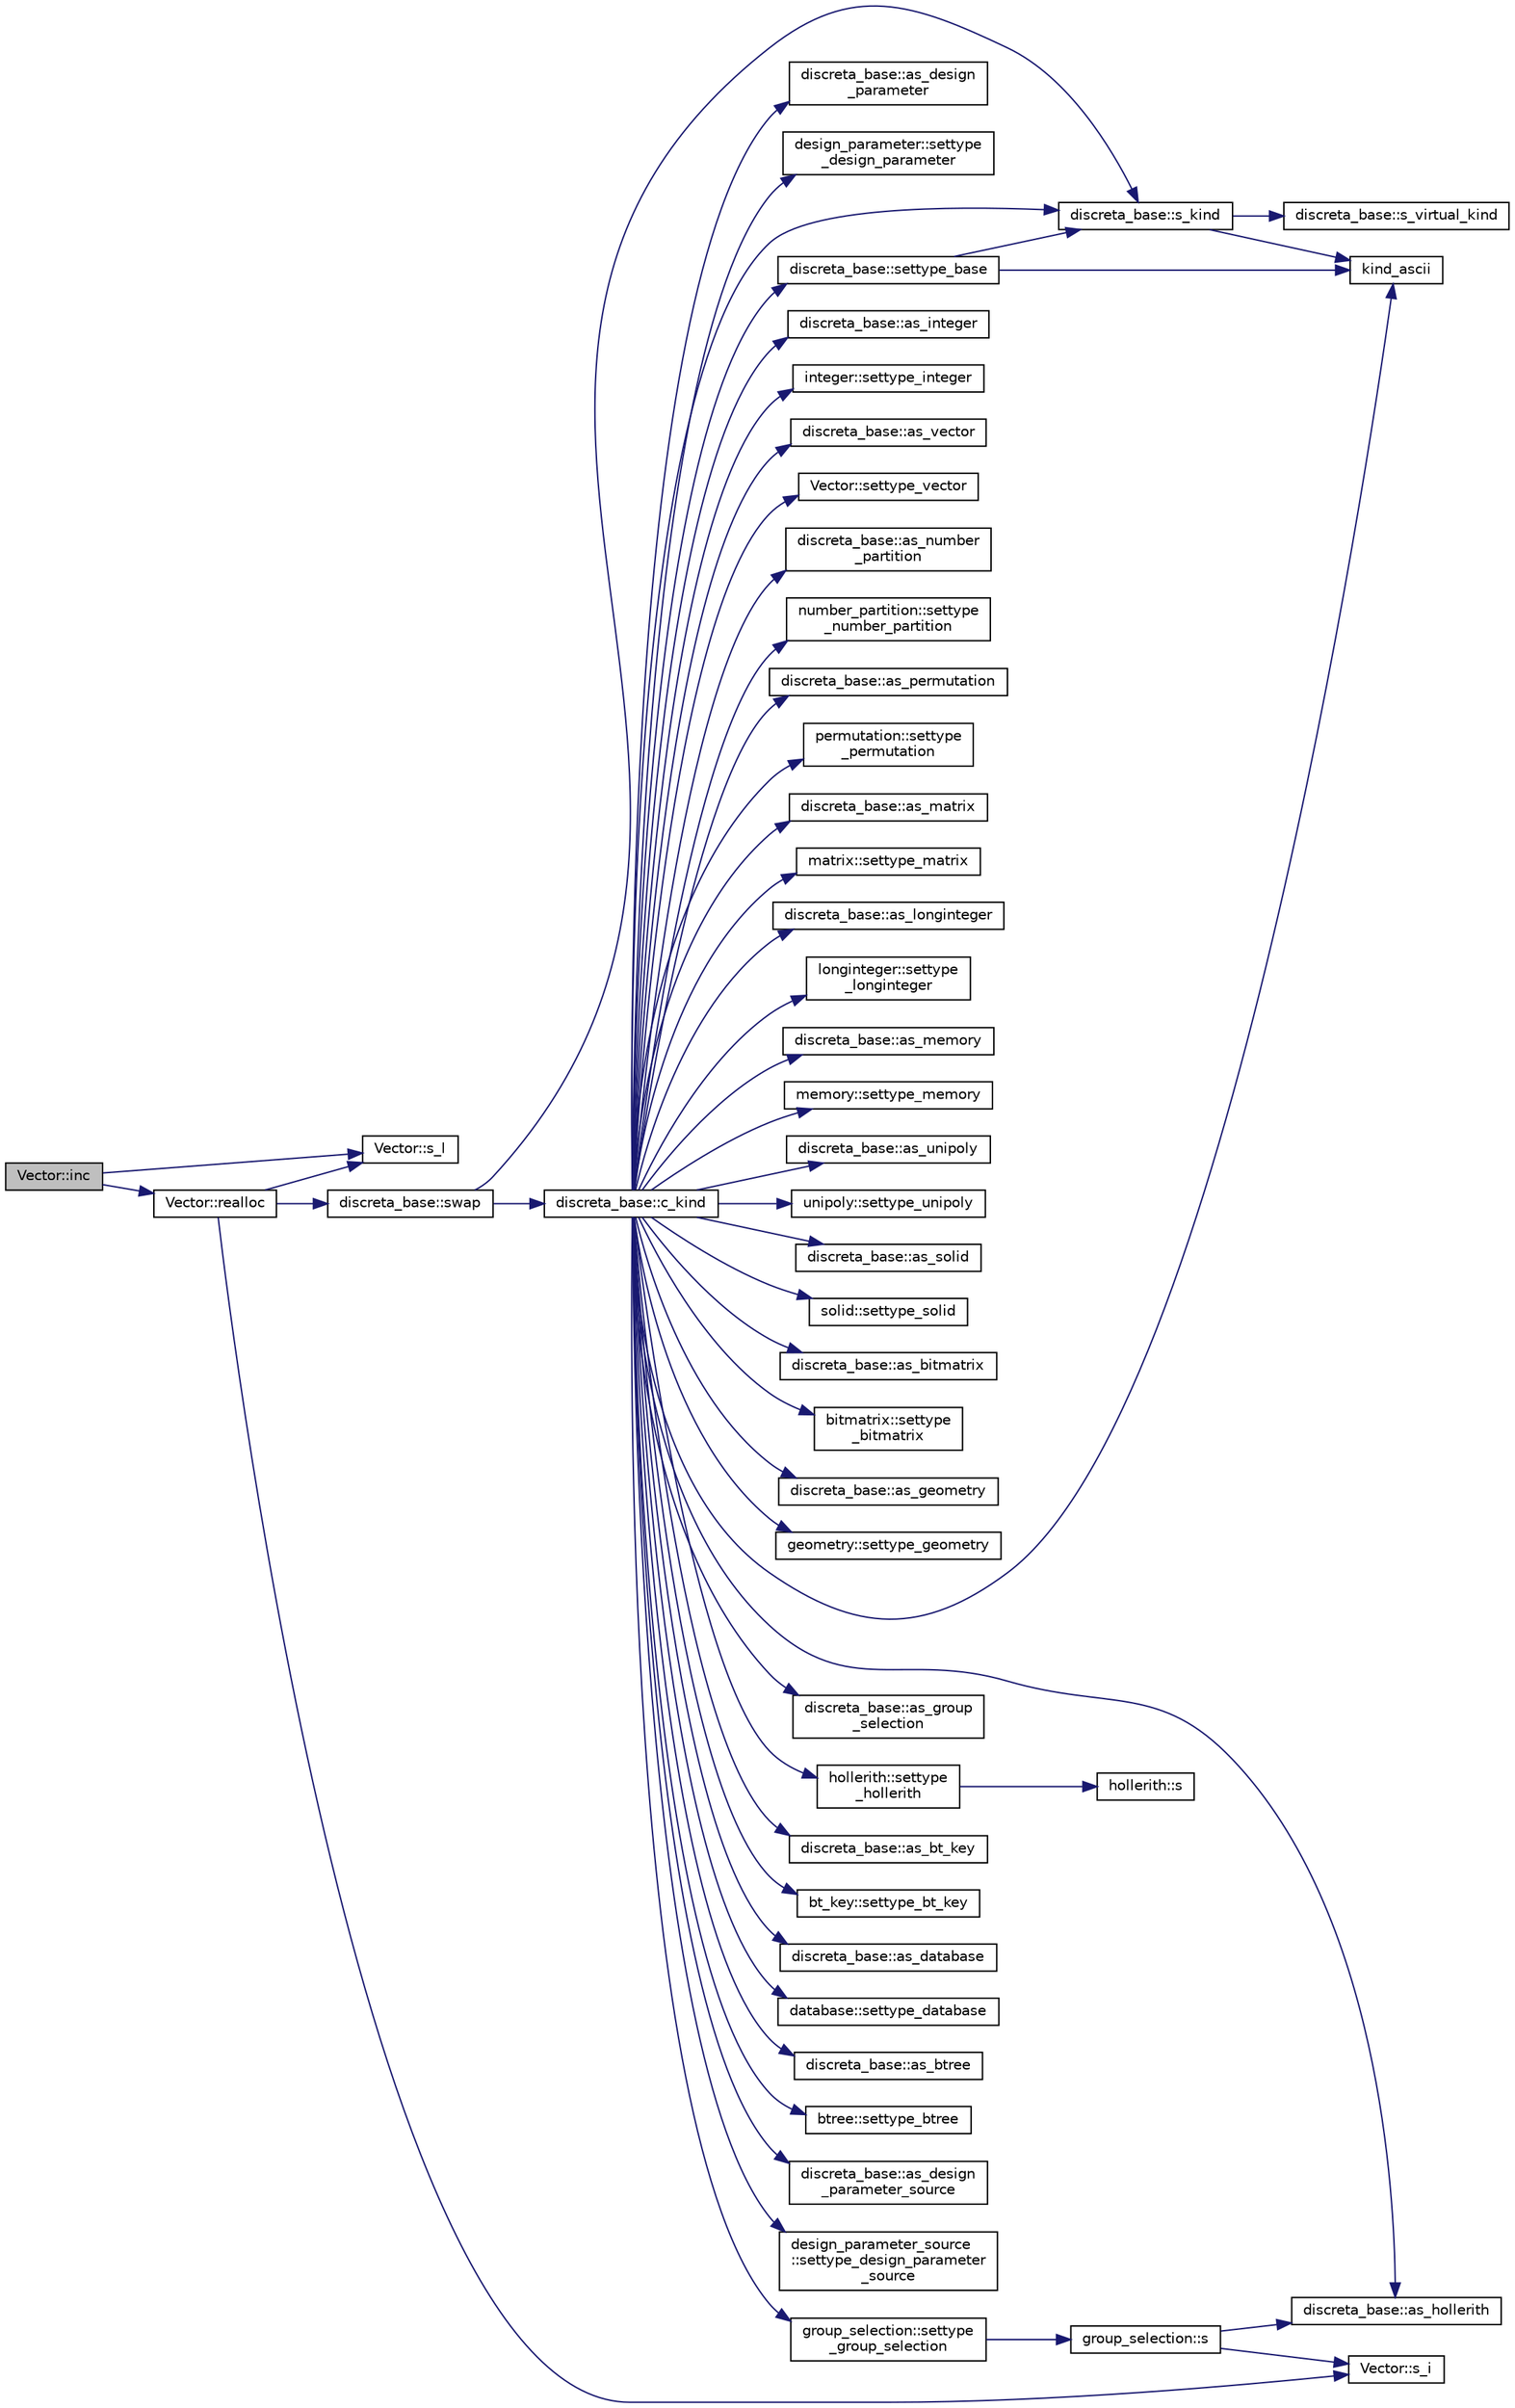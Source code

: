 digraph "Vector::inc"
{
  edge [fontname="Helvetica",fontsize="10",labelfontname="Helvetica",labelfontsize="10"];
  node [fontname="Helvetica",fontsize="10",shape=record];
  rankdir="LR";
  Node2155 [label="Vector::inc",height=0.2,width=0.4,color="black", fillcolor="grey75", style="filled", fontcolor="black"];
  Node2155 -> Node2156 [color="midnightblue",fontsize="10",style="solid",fontname="Helvetica"];
  Node2156 [label="Vector::realloc",height=0.2,width=0.4,color="black", fillcolor="white", style="filled",URL="$d5/db2/class_vector.html#a00aff28a4a7cacc8c5aaf44b6f3fb3a5"];
  Node2156 -> Node2157 [color="midnightblue",fontsize="10",style="solid",fontname="Helvetica"];
  Node2157 [label="Vector::s_l",height=0.2,width=0.4,color="black", fillcolor="white", style="filled",URL="$d5/db2/class_vector.html#ad2dc082288f858d22a528832289e0704"];
  Node2156 -> Node2158 [color="midnightblue",fontsize="10",style="solid",fontname="Helvetica"];
  Node2158 [label="Vector::s_i",height=0.2,width=0.4,color="black", fillcolor="white", style="filled",URL="$d5/db2/class_vector.html#a1c4fe1752523df8119f70dd550244871"];
  Node2156 -> Node2159 [color="midnightblue",fontsize="10",style="solid",fontname="Helvetica"];
  Node2159 [label="discreta_base::swap",height=0.2,width=0.4,color="black", fillcolor="white", style="filled",URL="$d7/d71/classdiscreta__base.html#a2e8acbb9d3476675dac5b6a583b0293e"];
  Node2159 -> Node2160 [color="midnightblue",fontsize="10",style="solid",fontname="Helvetica"];
  Node2160 [label="discreta_base::s_kind",height=0.2,width=0.4,color="black", fillcolor="white", style="filled",URL="$d7/d71/classdiscreta__base.html#a8a830025c74adbbc3362418a7c2ba157"];
  Node2160 -> Node2161 [color="midnightblue",fontsize="10",style="solid",fontname="Helvetica"];
  Node2161 [label="discreta_base::s_virtual_kind",height=0.2,width=0.4,color="black", fillcolor="white", style="filled",URL="$d7/d71/classdiscreta__base.html#a52778a6d6943a468be083d0785d418fb"];
  Node2160 -> Node2162 [color="midnightblue",fontsize="10",style="solid",fontname="Helvetica"];
  Node2162 [label="kind_ascii",height=0.2,width=0.4,color="black", fillcolor="white", style="filled",URL="$d9/d60/discreta_8h.html#ad0ce825a9f29bc6cec27e1b64cfe27bf"];
  Node2159 -> Node2163 [color="midnightblue",fontsize="10",style="solid",fontname="Helvetica"];
  Node2163 [label="discreta_base::c_kind",height=0.2,width=0.4,color="black", fillcolor="white", style="filled",URL="$d7/d71/classdiscreta__base.html#adc2ff61589c2d083688e7a43f333cb62"];
  Node2163 -> Node2164 [color="midnightblue",fontsize="10",style="solid",fontname="Helvetica"];
  Node2164 [label="discreta_base::settype_base",height=0.2,width=0.4,color="black", fillcolor="white", style="filled",URL="$d7/d71/classdiscreta__base.html#a4f42899a89447d1c3993ea07c38f8ad4"];
  Node2164 -> Node2160 [color="midnightblue",fontsize="10",style="solid",fontname="Helvetica"];
  Node2164 -> Node2162 [color="midnightblue",fontsize="10",style="solid",fontname="Helvetica"];
  Node2163 -> Node2165 [color="midnightblue",fontsize="10",style="solid",fontname="Helvetica"];
  Node2165 [label="discreta_base::as_integer",height=0.2,width=0.4,color="black", fillcolor="white", style="filled",URL="$d7/d71/classdiscreta__base.html#a00d7691eaf874fd283d942692fe8dd26"];
  Node2163 -> Node2166 [color="midnightblue",fontsize="10",style="solid",fontname="Helvetica"];
  Node2166 [label="integer::settype_integer",height=0.2,width=0.4,color="black", fillcolor="white", style="filled",URL="$d0/de5/classinteger.html#a6265c65ef311229acd513d748faba796"];
  Node2163 -> Node2167 [color="midnightblue",fontsize="10",style="solid",fontname="Helvetica"];
  Node2167 [label="discreta_base::as_vector",height=0.2,width=0.4,color="black", fillcolor="white", style="filled",URL="$d7/d71/classdiscreta__base.html#a7bdd6cae39c380b128ee9e17e42cf020"];
  Node2163 -> Node2168 [color="midnightblue",fontsize="10",style="solid",fontname="Helvetica"];
  Node2168 [label="Vector::settype_vector",height=0.2,width=0.4,color="black", fillcolor="white", style="filled",URL="$d5/db2/class_vector.html#a34e0d00b18c051f23904a8429fa6c8b4"];
  Node2163 -> Node2169 [color="midnightblue",fontsize="10",style="solid",fontname="Helvetica"];
  Node2169 [label="discreta_base::as_number\l_partition",height=0.2,width=0.4,color="black", fillcolor="white", style="filled",URL="$d7/d71/classdiscreta__base.html#a307aa09de0e925d46697707968ffab00"];
  Node2163 -> Node2170 [color="midnightblue",fontsize="10",style="solid",fontname="Helvetica"];
  Node2170 [label="number_partition::settype\l_number_partition",height=0.2,width=0.4,color="black", fillcolor="white", style="filled",URL="$df/d50/classnumber__partition.html#a3aaec1b557758f643ffc8555bbc358be"];
  Node2163 -> Node2171 [color="midnightblue",fontsize="10",style="solid",fontname="Helvetica"];
  Node2171 [label="discreta_base::as_permutation",height=0.2,width=0.4,color="black", fillcolor="white", style="filled",URL="$d7/d71/classdiscreta__base.html#aa4e72f36a82984239b12ae831e131098"];
  Node2163 -> Node2172 [color="midnightblue",fontsize="10",style="solid",fontname="Helvetica"];
  Node2172 [label="permutation::settype\l_permutation",height=0.2,width=0.4,color="black", fillcolor="white", style="filled",URL="$d0/d08/classpermutation.html#af1eea29f86195cede9562e444664c28c"];
  Node2163 -> Node2173 [color="midnightblue",fontsize="10",style="solid",fontname="Helvetica"];
  Node2173 [label="discreta_base::as_matrix",height=0.2,width=0.4,color="black", fillcolor="white", style="filled",URL="$d7/d71/classdiscreta__base.html#ae4d7f56d917a4707b838fbffde6467ff"];
  Node2163 -> Node2174 [color="midnightblue",fontsize="10",style="solid",fontname="Helvetica"];
  Node2174 [label="matrix::settype_matrix",height=0.2,width=0.4,color="black", fillcolor="white", style="filled",URL="$d1/d8d/classmatrix.html#a1780283a64a789e4084d792683d276bb"];
  Node2163 -> Node2175 [color="midnightblue",fontsize="10",style="solid",fontname="Helvetica"];
  Node2175 [label="discreta_base::as_longinteger",height=0.2,width=0.4,color="black", fillcolor="white", style="filled",URL="$d7/d71/classdiscreta__base.html#a20a094639eb711b10c8694c51937f7cd"];
  Node2163 -> Node2176 [color="midnightblue",fontsize="10",style="solid",fontname="Helvetica"];
  Node2176 [label="longinteger::settype\l_longinteger",height=0.2,width=0.4,color="black", fillcolor="white", style="filled",URL="$d3/d71/classlonginteger.html#ae5f811ece8df31b9ff114368a18e1dc5"];
  Node2163 -> Node2177 [color="midnightblue",fontsize="10",style="solid",fontname="Helvetica"];
  Node2177 [label="discreta_base::as_memory",height=0.2,width=0.4,color="black", fillcolor="white", style="filled",URL="$d7/d71/classdiscreta__base.html#ad94b2d7dce0cd4fa22db57f6e79c4bd2"];
  Node2163 -> Node2178 [color="midnightblue",fontsize="10",style="solid",fontname="Helvetica"];
  Node2178 [label="memory::settype_memory",height=0.2,width=0.4,color="black", fillcolor="white", style="filled",URL="$d8/d99/classmemory.html#a33aae277f9b8fe36b02e9d5da895451b"];
  Node2163 -> Node2179 [color="midnightblue",fontsize="10",style="solid",fontname="Helvetica"];
  Node2179 [label="discreta_base::as_unipoly",height=0.2,width=0.4,color="black", fillcolor="white", style="filled",URL="$d7/d71/classdiscreta__base.html#ad50d8027f039fe5c2478cddb243adc9d"];
  Node2163 -> Node2180 [color="midnightblue",fontsize="10",style="solid",fontname="Helvetica"];
  Node2180 [label="unipoly::settype_unipoly",height=0.2,width=0.4,color="black", fillcolor="white", style="filled",URL="$d1/d89/classunipoly.html#a8db854fcc85c5e1150b1f1b1c005c95b"];
  Node2163 -> Node2181 [color="midnightblue",fontsize="10",style="solid",fontname="Helvetica"];
  Node2181 [label="discreta_base::as_solid",height=0.2,width=0.4,color="black", fillcolor="white", style="filled",URL="$d7/d71/classdiscreta__base.html#a1fc5f2b85ec97ab0a69dd64903c970a5"];
  Node2163 -> Node2182 [color="midnightblue",fontsize="10",style="solid",fontname="Helvetica"];
  Node2182 [label="solid::settype_solid",height=0.2,width=0.4,color="black", fillcolor="white", style="filled",URL="$d8/def/classsolid.html#a775bd4821f75a8aee4ea3d4335ff90e0"];
  Node2163 -> Node2183 [color="midnightblue",fontsize="10",style="solid",fontname="Helvetica"];
  Node2183 [label="discreta_base::as_bitmatrix",height=0.2,width=0.4,color="black", fillcolor="white", style="filled",URL="$d7/d71/classdiscreta__base.html#a071ad54ea8ef6c9d1d15f532e5a76df6"];
  Node2163 -> Node2184 [color="midnightblue",fontsize="10",style="solid",fontname="Helvetica"];
  Node2184 [label="bitmatrix::settype\l_bitmatrix",height=0.2,width=0.4,color="black", fillcolor="white", style="filled",URL="$de/dc8/classbitmatrix.html#acb571d947f9526665ebbdc0ce3e2a973"];
  Node2163 -> Node2185 [color="midnightblue",fontsize="10",style="solid",fontname="Helvetica"];
  Node2185 [label="discreta_base::as_geometry",height=0.2,width=0.4,color="black", fillcolor="white", style="filled",URL="$d7/d71/classdiscreta__base.html#a38fc7b4cdd830703e9d87354b79bc5c8"];
  Node2163 -> Node2186 [color="midnightblue",fontsize="10",style="solid",fontname="Helvetica"];
  Node2186 [label="geometry::settype_geometry",height=0.2,width=0.4,color="black", fillcolor="white", style="filled",URL="$da/d44/classgeometry.html#ab4a336baba6a3f56f5ffa053a5be5ba7"];
  Node2163 -> Node2187 [color="midnightblue",fontsize="10",style="solid",fontname="Helvetica"];
  Node2187 [label="discreta_base::as_hollerith",height=0.2,width=0.4,color="black", fillcolor="white", style="filled",URL="$d7/d71/classdiscreta__base.html#a3e66f82711f314710107e2f29e589690"];
  Node2163 -> Node2188 [color="midnightblue",fontsize="10",style="solid",fontname="Helvetica"];
  Node2188 [label="hollerith::settype\l_hollerith",height=0.2,width=0.4,color="black", fillcolor="white", style="filled",URL="$d8/d99/classhollerith.html#a23bbd4acfc88a0e90f1245f243f51f76"];
  Node2188 -> Node2189 [color="midnightblue",fontsize="10",style="solid",fontname="Helvetica"];
  Node2189 [label="hollerith::s",height=0.2,width=0.4,color="black", fillcolor="white", style="filled",URL="$d8/d99/classhollerith.html#af61fce2d06f211b25fe3838e4dfee77a"];
  Node2163 -> Node2190 [color="midnightblue",fontsize="10",style="solid",fontname="Helvetica"];
  Node2190 [label="discreta_base::as_group\l_selection",height=0.2,width=0.4,color="black", fillcolor="white", style="filled",URL="$d7/d71/classdiscreta__base.html#aae1bac4883c567718bef9fb610abbdc8"];
  Node2163 -> Node2191 [color="midnightblue",fontsize="10",style="solid",fontname="Helvetica"];
  Node2191 [label="group_selection::settype\l_group_selection",height=0.2,width=0.4,color="black", fillcolor="white", style="filled",URL="$d6/db0/classgroup__selection.html#a015ed73b7b8d784bedd4d11ac1fc0ec1"];
  Node2191 -> Node2192 [color="midnightblue",fontsize="10",style="solid",fontname="Helvetica"];
  Node2192 [label="group_selection::s",height=0.2,width=0.4,color="black", fillcolor="white", style="filled",URL="$d6/db0/classgroup__selection.html#a686cb0c6a3a040796b112b8007ea8223"];
  Node2192 -> Node2158 [color="midnightblue",fontsize="10",style="solid",fontname="Helvetica"];
  Node2192 -> Node2187 [color="midnightblue",fontsize="10",style="solid",fontname="Helvetica"];
  Node2163 -> Node2193 [color="midnightblue",fontsize="10",style="solid",fontname="Helvetica"];
  Node2193 [label="discreta_base::as_bt_key",height=0.2,width=0.4,color="black", fillcolor="white", style="filled",URL="$d7/d71/classdiscreta__base.html#a2734c6e08dca17cf6588bd5064ec1b9f"];
  Node2163 -> Node2194 [color="midnightblue",fontsize="10",style="solid",fontname="Helvetica"];
  Node2194 [label="bt_key::settype_bt_key",height=0.2,width=0.4,color="black", fillcolor="white", style="filled",URL="$d1/de5/classbt__key.html#a352bb10beb7c789d8d29373035824800"];
  Node2163 -> Node2195 [color="midnightblue",fontsize="10",style="solid",fontname="Helvetica"];
  Node2195 [label="discreta_base::as_database",height=0.2,width=0.4,color="black", fillcolor="white", style="filled",URL="$d7/d71/classdiscreta__base.html#ab055d39d58210a2b03ba3d33703b09a9"];
  Node2163 -> Node2196 [color="midnightblue",fontsize="10",style="solid",fontname="Helvetica"];
  Node2196 [label="database::settype_database",height=0.2,width=0.4,color="black", fillcolor="white", style="filled",URL="$db/d72/classdatabase.html#a014639aa001462e480eb1f3984839b72"];
  Node2163 -> Node2197 [color="midnightblue",fontsize="10",style="solid",fontname="Helvetica"];
  Node2197 [label="discreta_base::as_btree",height=0.2,width=0.4,color="black", fillcolor="white", style="filled",URL="$d7/d71/classdiscreta__base.html#a78e76674cef2ec113c17989c11288778"];
  Node2163 -> Node2198 [color="midnightblue",fontsize="10",style="solid",fontname="Helvetica"];
  Node2198 [label="btree::settype_btree",height=0.2,width=0.4,color="black", fillcolor="white", style="filled",URL="$dd/db0/classbtree.html#a5a1b9773c848908a6050cc733d2d9780"];
  Node2163 -> Node2199 [color="midnightblue",fontsize="10",style="solid",fontname="Helvetica"];
  Node2199 [label="discreta_base::as_design\l_parameter_source",height=0.2,width=0.4,color="black", fillcolor="white", style="filled",URL="$d7/d71/classdiscreta__base.html#a59cbf837c6582ded5bc586265d13d81a"];
  Node2163 -> Node2200 [color="midnightblue",fontsize="10",style="solid",fontname="Helvetica"];
  Node2200 [label="design_parameter_source\l::settype_design_parameter\l_source",height=0.2,width=0.4,color="black", fillcolor="white", style="filled",URL="$df/d4b/classdesign__parameter__source.html#a3af3b851df87bd1661fb9c9ce18822c8"];
  Node2163 -> Node2201 [color="midnightblue",fontsize="10",style="solid",fontname="Helvetica"];
  Node2201 [label="discreta_base::as_design\l_parameter",height=0.2,width=0.4,color="black", fillcolor="white", style="filled",URL="$d7/d71/classdiscreta__base.html#aab24ff38ea1c5471ab3de42e014d0f2a"];
  Node2163 -> Node2202 [color="midnightblue",fontsize="10",style="solid",fontname="Helvetica"];
  Node2202 [label="design_parameter::settype\l_design_parameter",height=0.2,width=0.4,color="black", fillcolor="white", style="filled",URL="$da/d94/classdesign__parameter.html#a8b19d277f2b7d09c2531a527dfc0359e"];
  Node2163 -> Node2162 [color="midnightblue",fontsize="10",style="solid",fontname="Helvetica"];
  Node2163 -> Node2160 [color="midnightblue",fontsize="10",style="solid",fontname="Helvetica"];
  Node2155 -> Node2157 [color="midnightblue",fontsize="10",style="solid",fontname="Helvetica"];
}
